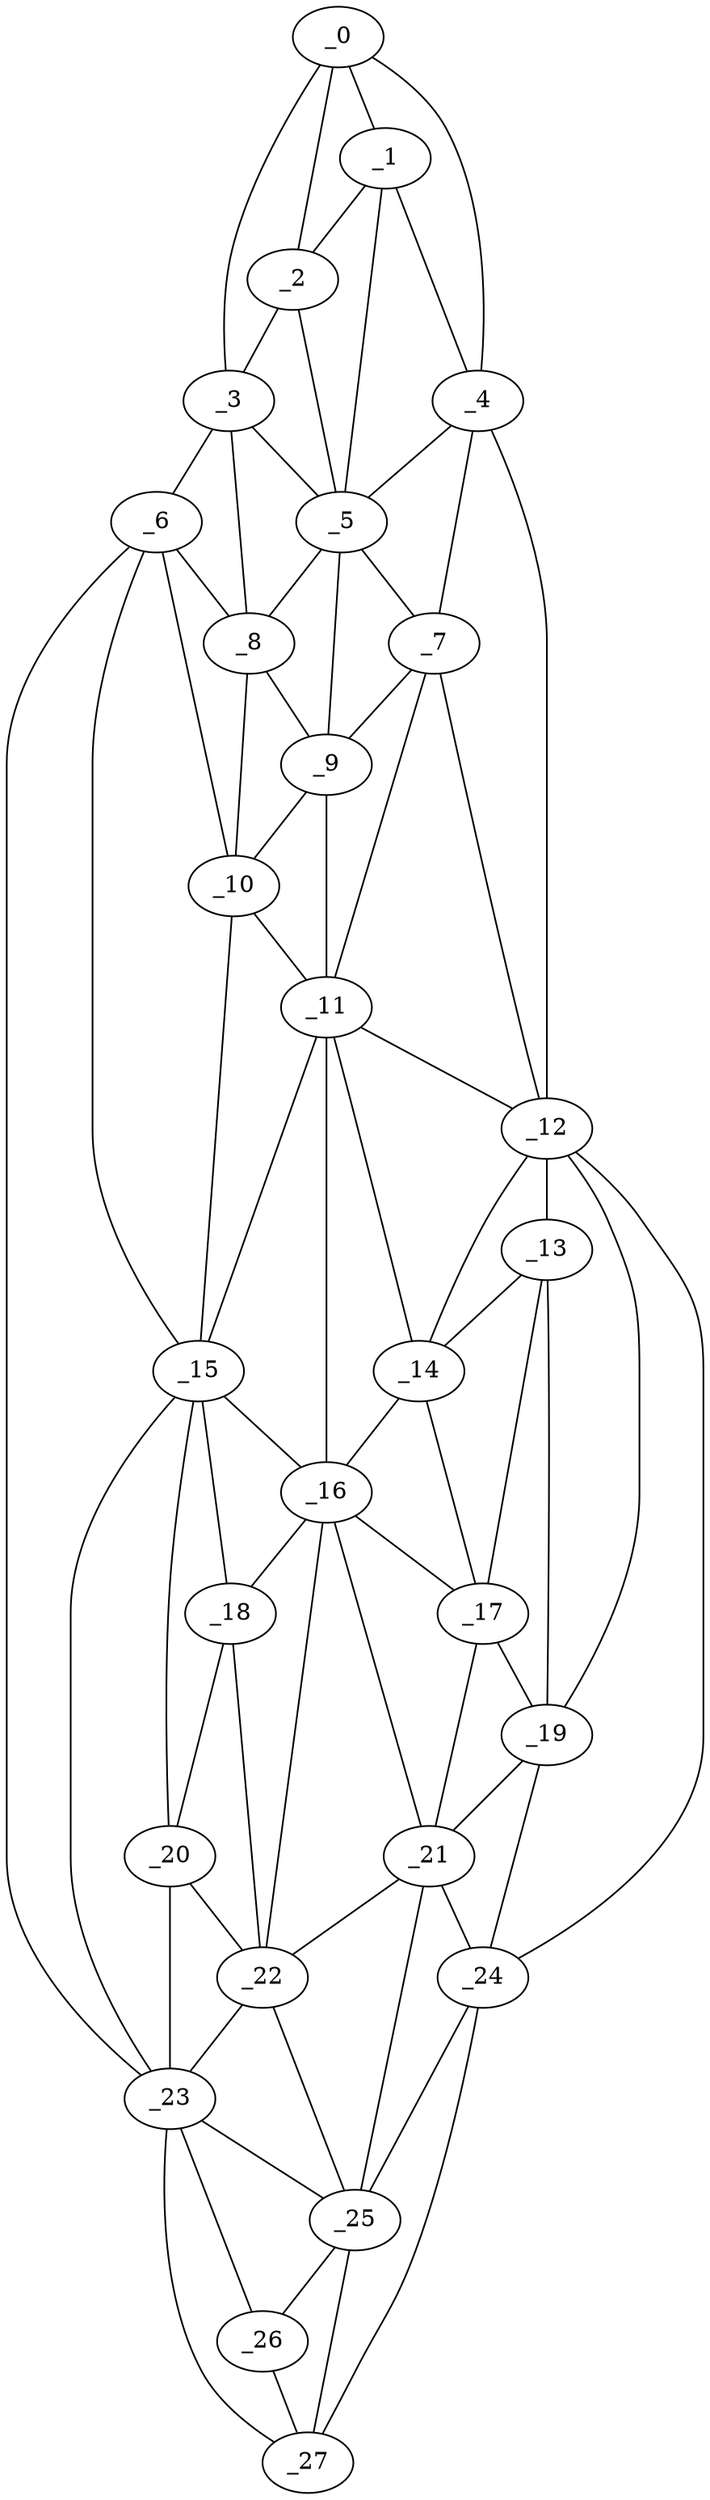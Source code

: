graph "obj6__170.gxl" {
	_0	 [x=7,
		y=53];
	_1	 [x=15,
		y=52];
	_0 -- _1	 [valence=2];
	_2	 [x=15,
		y=55];
	_0 -- _2	 [valence=2];
	_3	 [x=25,
		y=79];
	_0 -- _3	 [valence=1];
	_4	 [x=33,
		y=46];
	_0 -- _4	 [valence=1];
	_1 -- _2	 [valence=1];
	_1 -- _4	 [valence=1];
	_5	 [x=36,
		y=54];
	_1 -- _5	 [valence=2];
	_2 -- _3	 [valence=1];
	_2 -- _5	 [valence=2];
	_3 -- _5	 [valence=1];
	_6	 [x=39,
		y=86];
	_3 -- _6	 [valence=1];
	_8	 [x=45,
		y=73];
	_3 -- _8	 [valence=2];
	_4 -- _5	 [valence=1];
	_7	 [x=43,
		y=48];
	_4 -- _7	 [valence=2];
	_12	 [x=68,
		y=45];
	_4 -- _12	 [valence=1];
	_5 -- _7	 [valence=2];
	_5 -- _8	 [valence=2];
	_9	 [x=52,
		y=61];
	_5 -- _9	 [valence=1];
	_6 -- _8	 [valence=1];
	_10	 [x=52,
		y=79];
	_6 -- _10	 [valence=2];
	_15	 [x=78,
		y=78];
	_6 -- _15	 [valence=2];
	_23	 [x=105,
		y=81];
	_6 -- _23	 [valence=1];
	_7 -- _9	 [valence=2];
	_11	 [x=61,
		y=59];
	_7 -- _11	 [valence=2];
	_7 -- _12	 [valence=1];
	_8 -- _9	 [valence=2];
	_8 -- _10	 [valence=2];
	_9 -- _10	 [valence=2];
	_9 -- _11	 [valence=2];
	_10 -- _11	 [valence=2];
	_10 -- _15	 [valence=1];
	_11 -- _12	 [valence=2];
	_14	 [x=77,
		y=56];
	_11 -- _14	 [valence=2];
	_11 -- _15	 [valence=2];
	_16	 [x=80,
		y=65];
	_11 -- _16	 [valence=1];
	_13	 [x=75,
		y=47];
	_12 -- _13	 [valence=2];
	_12 -- _14	 [valence=1];
	_19	 [x=94,
		y=48];
	_12 -- _19	 [valence=1];
	_24	 [x=115,
		y=49];
	_12 -- _24	 [valence=1];
	_13 -- _14	 [valence=2];
	_17	 [x=86,
		y=52];
	_13 -- _17	 [valence=2];
	_13 -- _19	 [valence=2];
	_14 -- _16	 [valence=2];
	_14 -- _17	 [valence=2];
	_15 -- _16	 [valence=2];
	_18	 [x=87,
		y=73];
	_15 -- _18	 [valence=2];
	_20	 [x=95,
		y=76];
	_15 -- _20	 [valence=2];
	_15 -- _23	 [valence=2];
	_16 -- _17	 [valence=1];
	_16 -- _18	 [valence=2];
	_21	 [x=98,
		y=56];
	_16 -- _21	 [valence=1];
	_22	 [x=100,
		y=66];
	_16 -- _22	 [valence=2];
	_17 -- _19	 [valence=2];
	_17 -- _21	 [valence=2];
	_18 -- _20	 [valence=2];
	_18 -- _22	 [valence=2];
	_19 -- _21	 [valence=2];
	_19 -- _24	 [valence=2];
	_20 -- _22	 [valence=2];
	_20 -- _23	 [valence=2];
	_21 -- _22	 [valence=2];
	_21 -- _24	 [valence=2];
	_25	 [x=117,
		y=66];
	_21 -- _25	 [valence=1];
	_22 -- _23	 [valence=2];
	_22 -- _25	 [valence=2];
	_23 -- _25	 [valence=2];
	_26	 [x=121,
		y=72];
	_23 -- _26	 [valence=1];
	_27	 [x=125,
		y=70];
	_23 -- _27	 [valence=1];
	_24 -- _25	 [valence=2];
	_24 -- _27	 [valence=1];
	_25 -- _26	 [valence=2];
	_25 -- _27	 [valence=1];
	_26 -- _27	 [valence=2];
}
